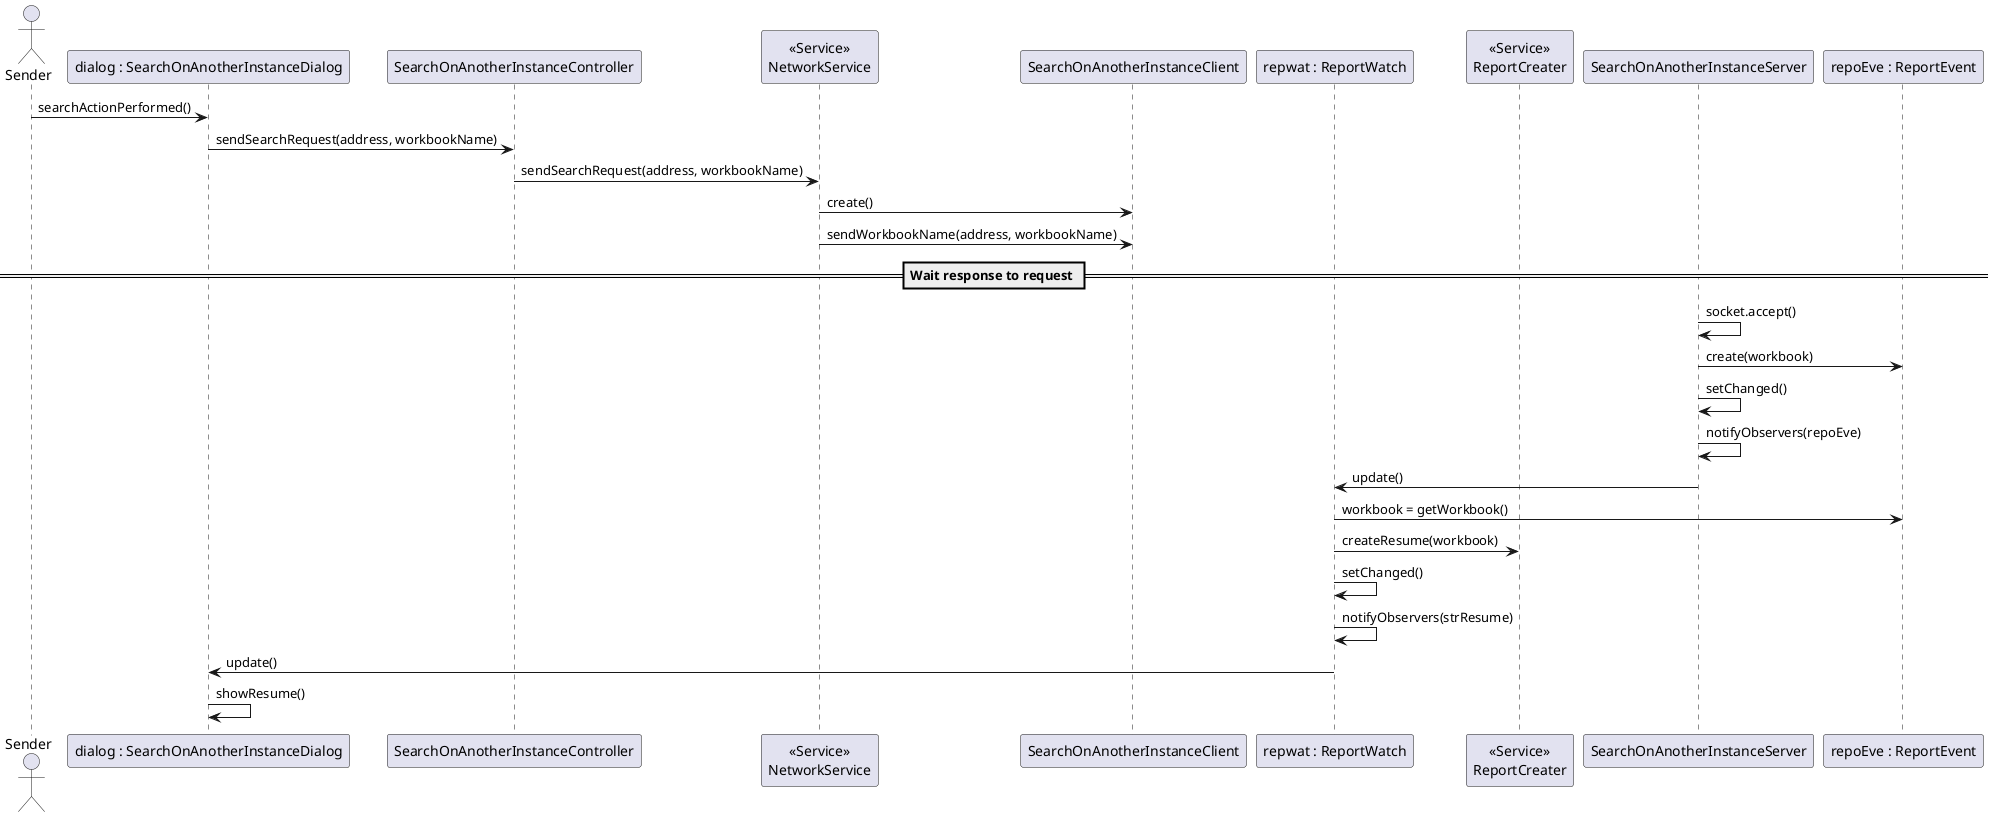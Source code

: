 @startuml doc-files/sequence_diagram.png
actor Sender as user
participant "dialog : SearchOnAnotherInstanceDialog" as said
participant "SearchOnAnotherInstanceController" as saic
participant "<<Service>>\nNetworkService" as net
participant "SearchOnAnotherInstanceClient" as soaic
participant "repwat : ReportWatch" as repWat
participant "<<Service>>\nReportCreater" as repCrea
participant "SearchOnAnotherInstanceServer" as serv
participant "repoEve : ReportEvent" as repoEve
user -> said : searchActionPerformed()
said -> saic : sendSearchRequest(address, workbookName)
saic -> net : sendSearchRequest(address, workbookName)
net -> soaic : create()
net -> soaic : sendWorkbookName(address, workbookName)
== Wait response to request ==
serv -> serv : socket.accept()
serv -> repoEve : create(workbook)
serv -> serv : setChanged()
serv -> serv : notifyObservers(repoEve)
serv -> repWat : update()
repWat -> repoEve : workbook = getWorkbook()
repWat -> repCrea : createResume(workbook)
repWat -> repWat : setChanged()
repWat -> repWat : notifyObservers(strResume)
repWat -> said : update()
said -> said : showResume()
@enduml